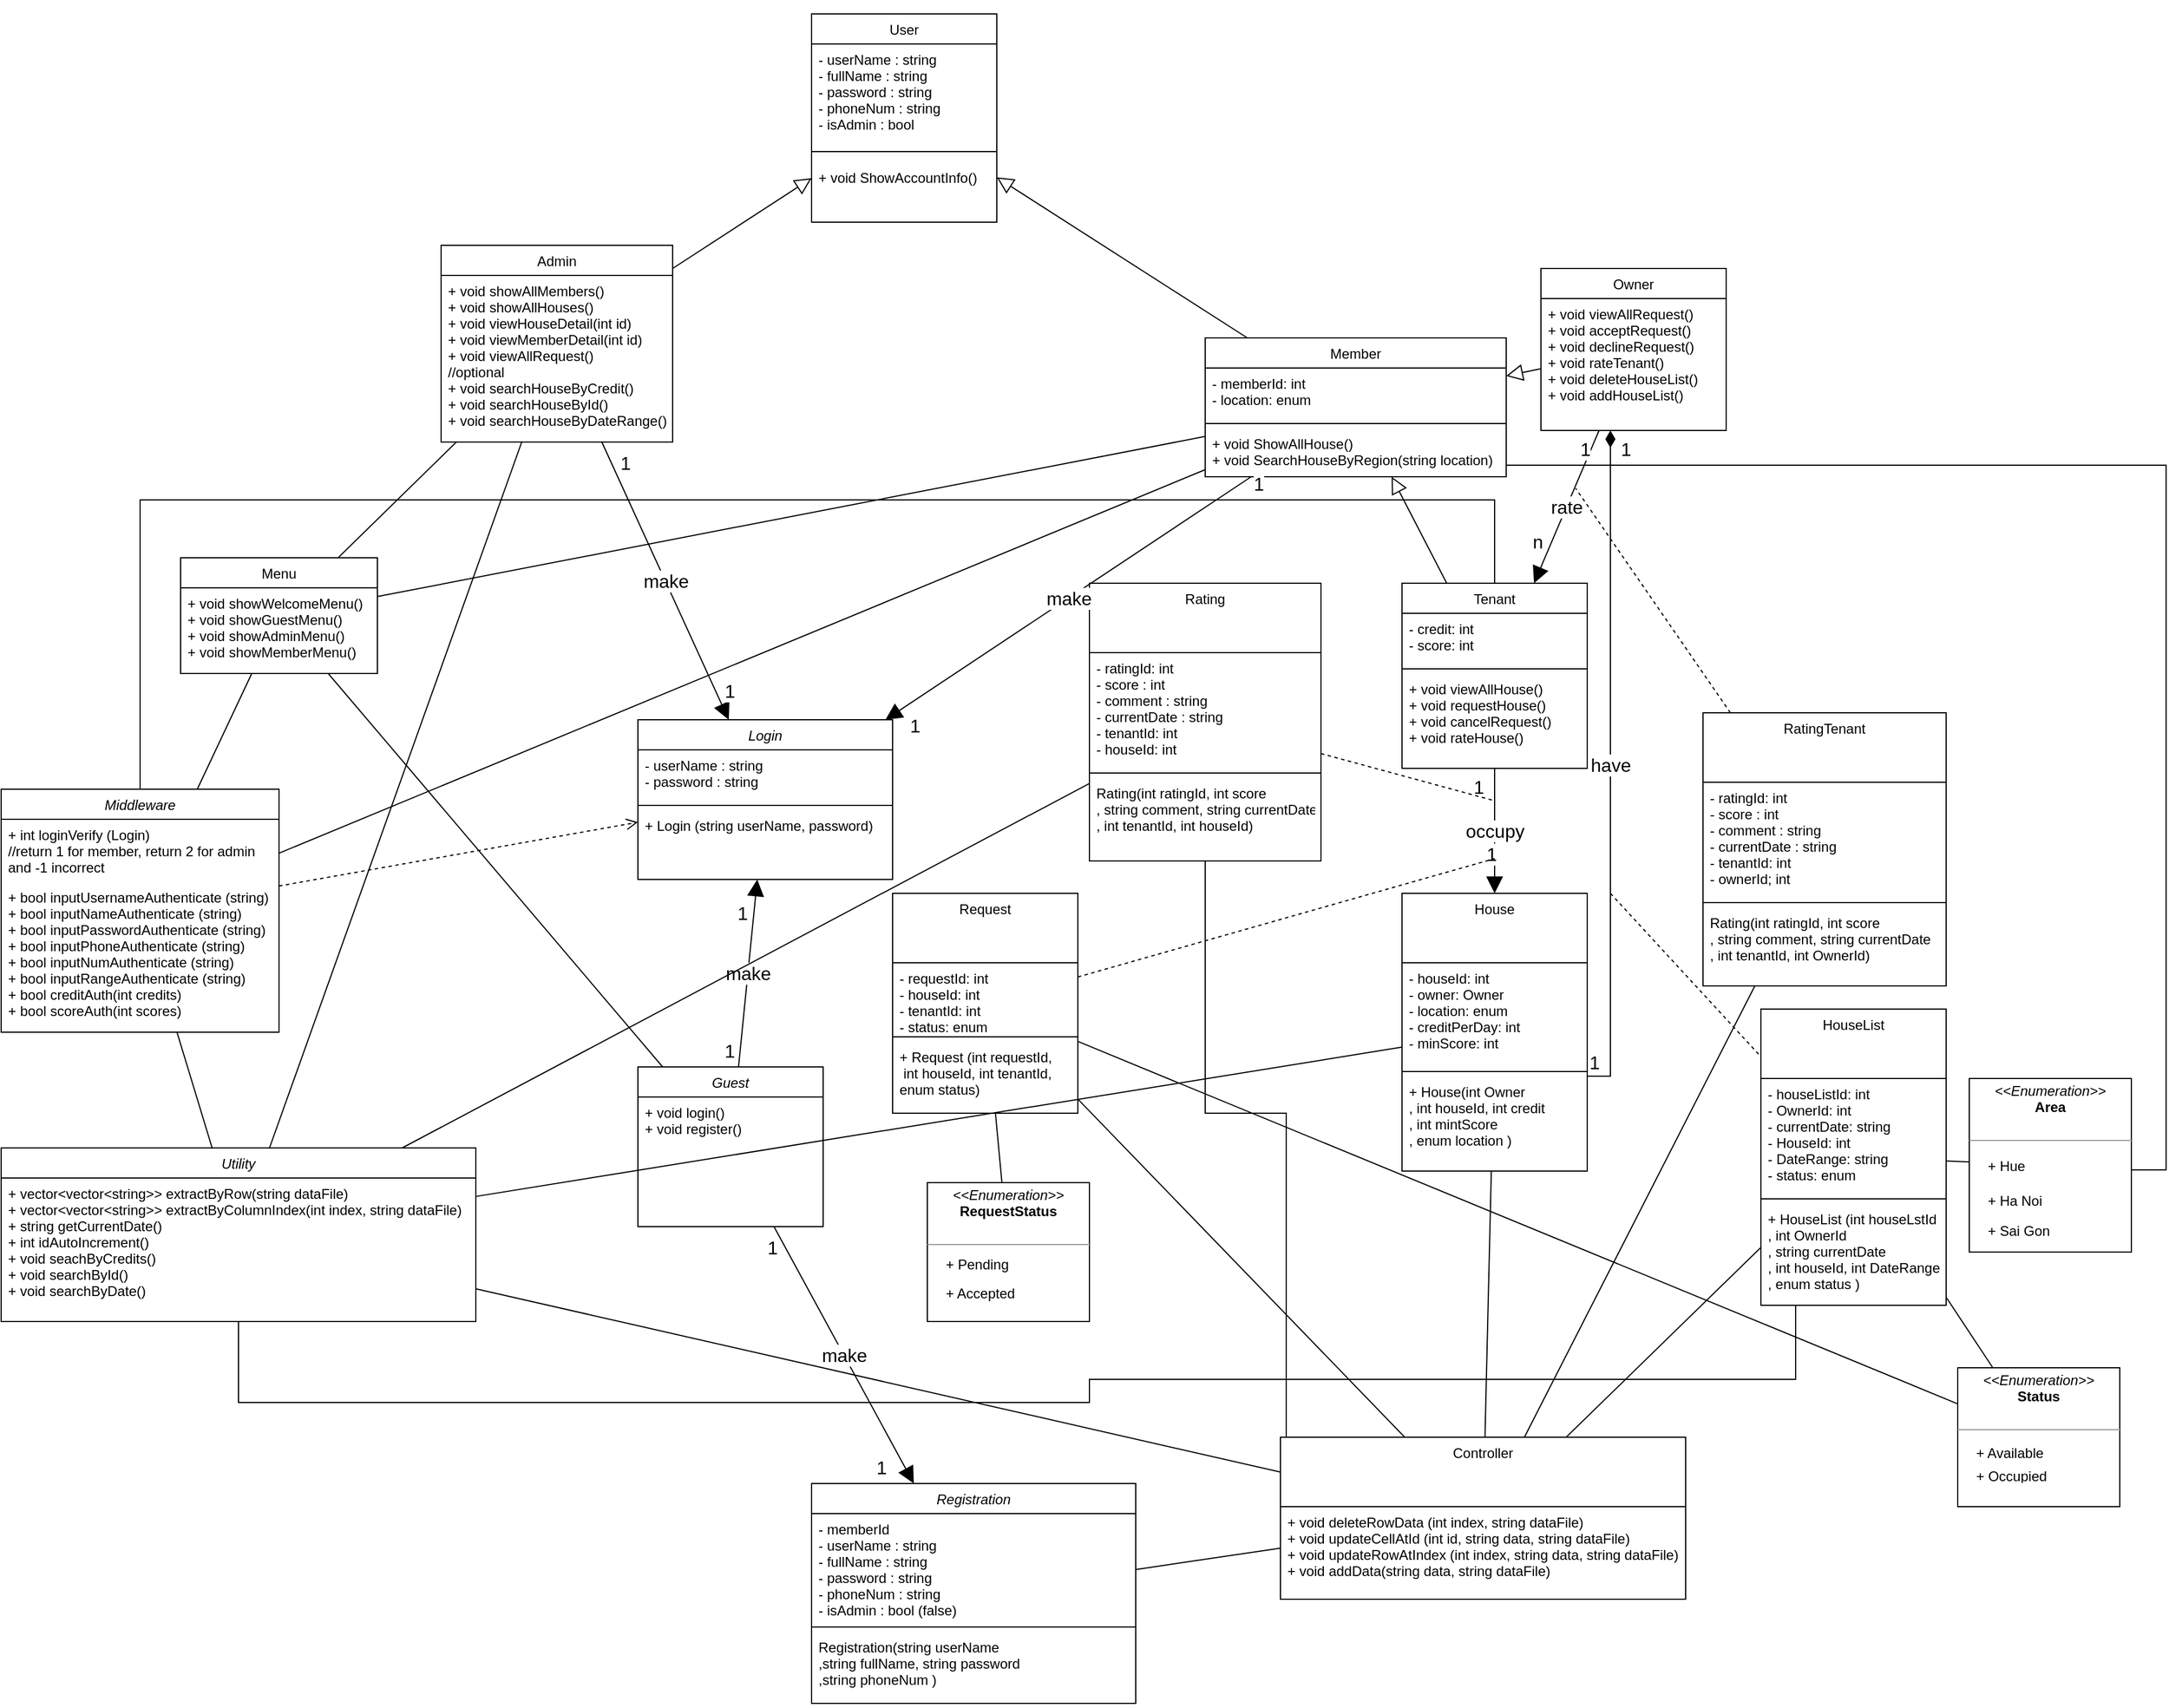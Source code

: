 <mxfile version="20.3.6" type="github">
  <diagram id="C5RBs43oDa-KdzZeNtuy" name="Page-1">
    <mxGraphModel dx="2893" dy="1963" grid="1" gridSize="10" guides="1" tooltips="1" connect="1" arrows="1" fold="1" page="1" pageScale="1" pageWidth="827" pageHeight="1169" math="0" shadow="0">
      <root>
        <mxCell id="WIyWlLk6GJQsqaUBKTNV-0" />
        <mxCell id="WIyWlLk6GJQsqaUBKTNV-1" parent="WIyWlLk6GJQsqaUBKTNV-0" />
        <mxCell id="zkfFHV4jXpPFQw0GAbJ--0" value="Member" style="swimlane;fontStyle=0;align=center;verticalAlign=top;childLayout=stackLayout;horizontal=1;startSize=26;horizontalStack=0;resizeParent=1;resizeLast=0;collapsible=1;marginBottom=0;rounded=0;shadow=0;strokeWidth=1;" parent="WIyWlLk6GJQsqaUBKTNV-1" vertex="1">
          <mxGeometry x="360" y="-350" width="260" height="120" as="geometry">
            <mxRectangle x="230" y="140" width="160" height="26" as="alternateBounds" />
          </mxGeometry>
        </mxCell>
        <mxCell id="zkfFHV4jXpPFQw0GAbJ--1" value="- memberId: int&#xa;- location: enum" style="text;align=left;verticalAlign=top;spacingLeft=4;spacingRight=4;overflow=hidden;rotatable=0;points=[[0,0.5],[1,0.5]];portConstraint=eastwest;" parent="zkfFHV4jXpPFQw0GAbJ--0" vertex="1">
          <mxGeometry y="26" width="260" height="44" as="geometry" />
        </mxCell>
        <mxCell id="zkfFHV4jXpPFQw0GAbJ--4" value="" style="line;html=1;strokeWidth=1;align=left;verticalAlign=middle;spacingTop=-1;spacingLeft=3;spacingRight=3;rotatable=0;labelPosition=right;points=[];portConstraint=eastwest;" parent="zkfFHV4jXpPFQw0GAbJ--0" vertex="1">
          <mxGeometry y="70" width="260" height="8" as="geometry" />
        </mxCell>
        <mxCell id="zkfFHV4jXpPFQw0GAbJ--5" value="+ void ShowAllHouse()&#xa;+ void SearchHouseByRegion(string location)" style="text;align=left;verticalAlign=top;spacingLeft=4;spacingRight=4;overflow=hidden;rotatable=0;points=[[0,0.5],[1,0.5]];portConstraint=eastwest;" parent="zkfFHV4jXpPFQw0GAbJ--0" vertex="1">
          <mxGeometry y="78" width="260" height="42" as="geometry" />
        </mxCell>
        <mxCell id="zkfFHV4jXpPFQw0GAbJ--17" value="House" style="swimlane;fontStyle=0;align=center;verticalAlign=top;childLayout=stackLayout;horizontal=1;startSize=60;horizontalStack=0;resizeParent=1;resizeLast=0;collapsible=1;marginBottom=0;rounded=0;shadow=0;strokeWidth=1;" parent="WIyWlLk6GJQsqaUBKTNV-1" vertex="1">
          <mxGeometry x="530" y="130" width="160" height="240" as="geometry">
            <mxRectangle x="550" y="140" width="160" height="26" as="alternateBounds" />
          </mxGeometry>
        </mxCell>
        <mxCell id="zkfFHV4jXpPFQw0GAbJ--18" value="- houseId: int&#xa;- owner: Owner&#xa;- location: enum&#xa;- creditPerDay: int &#xa;- minScore: int" style="text;align=left;verticalAlign=top;spacingLeft=4;spacingRight=4;overflow=hidden;rotatable=0;points=[[0,0.5],[1,0.5]];portConstraint=eastwest;" parent="zkfFHV4jXpPFQw0GAbJ--17" vertex="1">
          <mxGeometry y="60" width="160" height="90" as="geometry" />
        </mxCell>
        <mxCell id="zkfFHV4jXpPFQw0GAbJ--23" value="" style="line;html=1;strokeWidth=1;align=left;verticalAlign=middle;spacingTop=-1;spacingLeft=3;spacingRight=3;rotatable=0;labelPosition=right;points=[];portConstraint=eastwest;" parent="zkfFHV4jXpPFQw0GAbJ--17" vertex="1">
          <mxGeometry y="150" width="160" height="8" as="geometry" />
        </mxCell>
        <mxCell id="zkfFHV4jXpPFQw0GAbJ--24" value="+ House(int Owner&#xa;, int houseId, int credit&#xa;, int mintScore&#xa;, enum location )" style="text;align=left;verticalAlign=top;spacingLeft=4;spacingRight=4;overflow=hidden;rotatable=0;points=[[0,0.5],[1,0.5]];portConstraint=eastwest;" parent="zkfFHV4jXpPFQw0GAbJ--17" vertex="1">
          <mxGeometry y="158" width="160" height="82" as="geometry" />
        </mxCell>
        <mxCell id="nBUo0i6XYViC7IQc_473-5" value="Guest" style="swimlane;fontStyle=2;align=center;verticalAlign=top;childLayout=stackLayout;horizontal=1;startSize=26;horizontalStack=0;resizeParent=1;resizeLast=0;collapsible=1;marginBottom=0;rounded=0;shadow=0;strokeWidth=1;" vertex="1" parent="WIyWlLk6GJQsqaUBKTNV-1">
          <mxGeometry x="-130" y="280" width="160" height="138" as="geometry">
            <mxRectangle x="230" y="140" width="160" height="26" as="alternateBounds" />
          </mxGeometry>
        </mxCell>
        <mxCell id="nBUo0i6XYViC7IQc_473-336" value="+ void login()&#xa;+ void register()" style="text;align=left;verticalAlign=top;spacingLeft=4;spacingRight=4;overflow=hidden;rotatable=0;points=[[0,0.5],[1,0.5]];portConstraint=eastwest;" vertex="1" parent="nBUo0i6XYViC7IQc_473-5">
          <mxGeometry y="26" width="160" height="44" as="geometry" />
        </mxCell>
        <mxCell id="nBUo0i6XYViC7IQc_473-11" value="Admin" style="swimlane;fontStyle=0;align=center;verticalAlign=top;childLayout=stackLayout;horizontal=1;startSize=26;horizontalStack=0;resizeParent=1;resizeLast=0;collapsible=1;marginBottom=0;rounded=0;shadow=0;strokeWidth=1;" vertex="1" parent="WIyWlLk6GJQsqaUBKTNV-1">
          <mxGeometry x="-300" y="-430" width="200" height="170" as="geometry">
            <mxRectangle x="230" y="140" width="160" height="26" as="alternateBounds" />
          </mxGeometry>
        </mxCell>
        <mxCell id="nBUo0i6XYViC7IQc_473-329" value="+ void showAllMembers()&#xa;+ void showAllHouses()&#xa;+ void viewHouseDetail(int id)&#xa;+ void viewMemberDetail(int id)&#xa;+ void viewAllRequest()&#xa;//optional&#xa;+ void searchHouseByCredit()&#xa;+ void searchHouseById()&#xa;+ void searchHouseByDateRange()" style="text;align=left;verticalAlign=top;spacingLeft=4;spacingRight=4;overflow=hidden;rotatable=0;points=[[0,0.5],[1,0.5]];portConstraint=eastwest;" vertex="1" parent="nBUo0i6XYViC7IQc_473-11">
          <mxGeometry y="26" width="200" height="144" as="geometry" />
        </mxCell>
        <mxCell id="nBUo0i6XYViC7IQc_473-29" value="Menu" style="swimlane;fontStyle=0;align=center;verticalAlign=top;childLayout=stackLayout;horizontal=1;startSize=26;horizontalStack=0;resizeParent=1;resizeLast=0;collapsible=1;marginBottom=0;rounded=0;shadow=0;strokeWidth=1;" vertex="1" parent="WIyWlLk6GJQsqaUBKTNV-1">
          <mxGeometry x="-525" y="-160" width="170" height="100" as="geometry">
            <mxRectangle x="230" y="140" width="160" height="26" as="alternateBounds" />
          </mxGeometry>
        </mxCell>
        <mxCell id="nBUo0i6XYViC7IQc_473-30" value="+ void showWelcomeMenu()&#xa;+ void showGuestMenu()&#xa;+ void showAdminMenu()&#xa;+ void showMemberMenu()" style="text;align=left;verticalAlign=top;spacingLeft=4;spacingRight=4;overflow=hidden;rotatable=0;points=[[0,0.5],[1,0.5]];portConstraint=eastwest;" vertex="1" parent="nBUo0i6XYViC7IQc_473-29">
          <mxGeometry y="26" width="170" height="74" as="geometry" />
        </mxCell>
        <mxCell id="nBUo0i6XYViC7IQc_473-96" value="User" style="swimlane;fontStyle=0;align=center;verticalAlign=top;childLayout=stackLayout;horizontal=1;startSize=26;horizontalStack=0;resizeParent=1;resizeLast=0;collapsible=1;marginBottom=0;rounded=0;shadow=0;strokeWidth=1;" vertex="1" parent="WIyWlLk6GJQsqaUBKTNV-1">
          <mxGeometry x="20" y="-630" width="160" height="180" as="geometry">
            <mxRectangle x="230" y="140" width="160" height="26" as="alternateBounds" />
          </mxGeometry>
        </mxCell>
        <mxCell id="nBUo0i6XYViC7IQc_473-97" value="- userName : string&#xa;- fullName : string &#xa;- password : string&#xa;- phoneNum : string&#xa;- isAdmin : bool" style="text;align=left;verticalAlign=top;spacingLeft=4;spacingRight=4;overflow=hidden;rotatable=0;points=[[0,0.5],[1,0.5]];portConstraint=eastwest;" vertex="1" parent="nBUo0i6XYViC7IQc_473-96">
          <mxGeometry y="26" width="160" height="84" as="geometry" />
        </mxCell>
        <mxCell id="nBUo0i6XYViC7IQc_473-100" value="" style="line;html=1;strokeWidth=1;align=left;verticalAlign=middle;spacingTop=-1;spacingLeft=3;spacingRight=3;rotatable=0;labelPosition=right;points=[];portConstraint=eastwest;" vertex="1" parent="nBUo0i6XYViC7IQc_473-96">
          <mxGeometry y="110" width="160" height="18" as="geometry" />
        </mxCell>
        <mxCell id="nBUo0i6XYViC7IQc_473-101" value="+ void ShowAccountInfo()" style="text;align=left;verticalAlign=top;spacingLeft=4;spacingRight=4;overflow=hidden;rotatable=0;points=[[0,0.5],[1,0.5]];portConstraint=eastwest;" vertex="1" parent="nBUo0i6XYViC7IQc_473-96">
          <mxGeometry y="128" width="160" height="52" as="geometry" />
        </mxCell>
        <mxCell id="nBUo0i6XYViC7IQc_473-102" value="" style="endArrow=block;html=1;endSize=12;startArrow=none;startSize=12;startFill=0;rounded=0;fontSize=16;fillColor=none;jumpSize=9;endFill=0;" edge="1" parent="WIyWlLk6GJQsqaUBKTNV-1" source="nBUo0i6XYViC7IQc_473-11" target="nBUo0i6XYViC7IQc_473-96">
          <mxGeometry relative="1" as="geometry">
            <mxPoint x="186" y="500" as="sourcePoint" />
            <mxPoint x="-130" y="500" as="targetPoint" />
          </mxGeometry>
        </mxCell>
        <mxCell id="nBUo0i6XYViC7IQc_473-105" value="" style="endArrow=block;html=1;endSize=12;startArrow=none;startSize=12;startFill=0;rounded=0;fontSize=16;fillColor=none;jumpSize=9;endFill=0;" edge="1" parent="WIyWlLk6GJQsqaUBKTNV-1" source="zkfFHV4jXpPFQw0GAbJ--0" target="nBUo0i6XYViC7IQc_473-96">
          <mxGeometry relative="1" as="geometry">
            <mxPoint x="424" y="315.763" as="sourcePoint" />
            <mxPoint x="310" y="269.997" as="targetPoint" />
          </mxGeometry>
        </mxCell>
        <mxCell id="nBUo0i6XYViC7IQc_473-106" style="edgeStyle=none;rounded=0;jumpSize=9;orthogonalLoop=1;jettySize=auto;html=1;exitX=0.75;exitY=0;exitDx=0;exitDy=0;strokeWidth=4;fontSize=16;startArrow=none;startFill=0;endArrow=block;endFill=0;startSize=12;endSize=9;fillColor=none;" edge="1" parent="WIyWlLk6GJQsqaUBKTNV-1" source="nBUo0i6XYViC7IQc_473-96" target="nBUo0i6XYViC7IQc_473-96">
          <mxGeometry relative="1" as="geometry" />
        </mxCell>
        <mxCell id="nBUo0i6XYViC7IQc_473-110" value="rate" style="endArrow=block;html=1;endSize=12;startArrow=none;startSize=12;startFill=0;rounded=0;fontSize=16;fillColor=none;jumpSize=9;endFill=1;" edge="1" parent="WIyWlLk6GJQsqaUBKTNV-1" source="nBUo0i6XYViC7IQc_473-140" target="nBUo0i6XYViC7IQc_473-116">
          <mxGeometry relative="1" as="geometry">
            <mxPoint x="670" y="-250" as="sourcePoint" />
            <mxPoint x="800" y="-170" as="targetPoint" />
          </mxGeometry>
        </mxCell>
        <mxCell id="nBUo0i6XYViC7IQc_473-111" value="n" style="edgeLabel;resizable=0;html=1;align=left;verticalAlign=top;fontSize=16;" connectable="0" vertex="1" parent="nBUo0i6XYViC7IQc_473-110">
          <mxGeometry x="-1" relative="1" as="geometry">
            <mxPoint x="-59" y="80" as="offset" />
          </mxGeometry>
        </mxCell>
        <mxCell id="nBUo0i6XYViC7IQc_473-112" value="1" style="edgeLabel;resizable=0;html=1;align=right;verticalAlign=top;fontSize=16;" connectable="0" vertex="1" parent="nBUo0i6XYViC7IQc_473-110">
          <mxGeometry x="1" relative="1" as="geometry">
            <mxPoint x="49" y="-132" as="offset" />
          </mxGeometry>
        </mxCell>
        <mxCell id="nBUo0i6XYViC7IQc_473-116" value="Tenant" style="swimlane;fontStyle=0;align=center;verticalAlign=top;childLayout=stackLayout;horizontal=1;startSize=26;horizontalStack=0;resizeParent=1;resizeLast=0;collapsible=1;marginBottom=0;rounded=0;shadow=0;strokeWidth=1;" vertex="1" parent="WIyWlLk6GJQsqaUBKTNV-1">
          <mxGeometry x="530" y="-138" width="160" height="160" as="geometry">
            <mxRectangle x="230" y="140" width="160" height="26" as="alternateBounds" />
          </mxGeometry>
        </mxCell>
        <mxCell id="nBUo0i6XYViC7IQc_473-117" value="- credit: int &#xa;- score: int" style="text;align=left;verticalAlign=top;spacingLeft=4;spacingRight=4;overflow=hidden;rotatable=0;points=[[0,0.5],[1,0.5]];portConstraint=eastwest;" vertex="1" parent="nBUo0i6XYViC7IQc_473-116">
          <mxGeometry y="26" width="160" height="44" as="geometry" />
        </mxCell>
        <mxCell id="nBUo0i6XYViC7IQc_473-120" value="" style="line;html=1;strokeWidth=1;align=left;verticalAlign=middle;spacingTop=-1;spacingLeft=3;spacingRight=3;rotatable=0;labelPosition=right;points=[];portConstraint=eastwest;" vertex="1" parent="nBUo0i6XYViC7IQc_473-116">
          <mxGeometry y="70" width="160" height="8" as="geometry" />
        </mxCell>
        <mxCell id="nBUo0i6XYViC7IQc_473-121" value="+ void viewAllHouse()&#xa;+ void requestHouse()&#xa;+ void cancelRequest()&#xa;+ void rateHouse()" style="text;align=left;verticalAlign=top;spacingLeft=4;spacingRight=4;overflow=hidden;rotatable=0;points=[[0,0.5],[1,0.5]];portConstraint=eastwest;" vertex="1" parent="nBUo0i6XYViC7IQc_473-116">
          <mxGeometry y="78" width="160" height="72" as="geometry" />
        </mxCell>
        <mxCell id="nBUo0i6XYViC7IQc_473-122" value="" style="endArrow=block;html=1;endSize=12;startArrow=none;startSize=12;startFill=0;rounded=0;fontSize=16;fillColor=none;jumpSize=9;endFill=0;" edge="1" parent="WIyWlLk6GJQsqaUBKTNV-1" source="nBUo0i6XYViC7IQc_473-116" target="zkfFHV4jXpPFQw0GAbJ--0">
          <mxGeometry relative="1" as="geometry">
            <mxPoint x="540" y="-230" as="sourcePoint" />
            <mxPoint x="750" y="-150" as="targetPoint" />
          </mxGeometry>
        </mxCell>
        <mxCell id="nBUo0i6XYViC7IQc_473-123" value="" style="endArrow=block;html=1;endSize=12;startArrow=none;startSize=12;startFill=0;rounded=0;fontSize=16;fillColor=none;jumpSize=9;endFill=0;" edge="1" parent="WIyWlLk6GJQsqaUBKTNV-1" source="nBUo0i6XYViC7IQc_473-140" target="zkfFHV4jXpPFQw0GAbJ--0">
          <mxGeometry relative="1" as="geometry">
            <mxPoint x="620" y="-250" as="sourcePoint" />
            <mxPoint x="610" y="-540" as="targetPoint" />
          </mxGeometry>
        </mxCell>
        <mxCell id="nBUo0i6XYViC7IQc_473-137" value="" style="endArrow=none;html=1;rounded=0;" edge="1" parent="WIyWlLk6GJQsqaUBKTNV-1" source="zkfFHV4jXpPFQw0GAbJ--17" target="nBUo0i6XYViC7IQc_473-177">
          <mxGeometry relative="1" as="geometry">
            <mxPoint x="-144" y="650" as="sourcePoint" />
            <mxPoint x="-24" y="900" as="targetPoint" />
          </mxGeometry>
        </mxCell>
        <mxCell id="nBUo0i6XYViC7IQc_473-140" value="Owner" style="swimlane;fontStyle=0;align=center;verticalAlign=top;childLayout=stackLayout;horizontal=1;startSize=26;horizontalStack=0;resizeParent=1;resizeLast=0;collapsible=1;marginBottom=0;rounded=0;shadow=0;strokeWidth=1;" vertex="1" parent="WIyWlLk6GJQsqaUBKTNV-1">
          <mxGeometry x="650" y="-410" width="160" height="140" as="geometry">
            <mxRectangle x="230" y="140" width="160" height="26" as="alternateBounds" />
          </mxGeometry>
        </mxCell>
        <mxCell id="nBUo0i6XYViC7IQc_473-145" value="+ void viewAllRequest()&#xa;+ void acceptRequest()&#xa;+ void declineRequest()&#xa;+ void rateTenant()&#xa;+ void deleteHouseList()&#xa;+ void addHouseList()" style="text;align=left;verticalAlign=top;spacingLeft=4;spacingRight=4;overflow=hidden;rotatable=0;points=[[0,0.5],[1,0.5]];portConstraint=eastwest;" vertex="1" parent="nBUo0i6XYViC7IQc_473-140">
          <mxGeometry y="26" width="160" height="114" as="geometry" />
        </mxCell>
        <mxCell id="nBUo0i6XYViC7IQc_473-151" value="Request" style="swimlane;fontStyle=0;align=center;verticalAlign=top;childLayout=stackLayout;horizontal=1;startSize=60;horizontalStack=0;resizeParent=1;resizeLast=0;collapsible=1;marginBottom=0;rounded=0;shadow=0;strokeWidth=1;" vertex="1" parent="WIyWlLk6GJQsqaUBKTNV-1">
          <mxGeometry x="90" y="130" width="160" height="190" as="geometry">
            <mxRectangle x="550" y="140" width="160" height="26" as="alternateBounds" />
          </mxGeometry>
        </mxCell>
        <mxCell id="nBUo0i6XYViC7IQc_473-152" value="- requestId: int &#xa;- houseId: int &#xa;- tenantId: int &#xa;- status: enum&#xa;" style="text;align=left;verticalAlign=top;spacingLeft=4;spacingRight=4;overflow=hidden;rotatable=0;points=[[0,0.5],[1,0.5]];portConstraint=eastwest;" vertex="1" parent="nBUo0i6XYViC7IQc_473-151">
          <mxGeometry y="60" width="160" height="60" as="geometry" />
        </mxCell>
        <mxCell id="nBUo0i6XYViC7IQc_473-157" value="" style="line;html=1;strokeWidth=1;align=left;verticalAlign=middle;spacingTop=-1;spacingLeft=3;spacingRight=3;rotatable=0;labelPosition=right;points=[];portConstraint=eastwest;" vertex="1" parent="nBUo0i6XYViC7IQc_473-151">
          <mxGeometry y="120" width="160" height="8" as="geometry" />
        </mxCell>
        <mxCell id="nBUo0i6XYViC7IQc_473-159" value="+ Request (int requestId,&#xa; int houseId, int tenantId, &#xa;enum status)" style="text;align=left;verticalAlign=top;spacingLeft=4;spacingRight=4;overflow=hidden;rotatable=0;points=[[0,0.5],[1,0.5]];portConstraint=eastwest;" vertex="1" parent="nBUo0i6XYViC7IQc_473-151">
          <mxGeometry y="128" width="160" height="62" as="geometry" />
        </mxCell>
        <mxCell id="nBUo0i6XYViC7IQc_473-167" value="Rating" style="swimlane;fontStyle=0;align=center;verticalAlign=top;childLayout=stackLayout;horizontal=1;startSize=60;horizontalStack=0;resizeParent=1;resizeLast=0;collapsible=1;marginBottom=0;rounded=0;shadow=0;strokeWidth=1;" vertex="1" parent="WIyWlLk6GJQsqaUBKTNV-1">
          <mxGeometry x="260" y="-138" width="200" height="240" as="geometry">
            <mxRectangle x="550" y="140" width="160" height="26" as="alternateBounds" />
          </mxGeometry>
        </mxCell>
        <mxCell id="nBUo0i6XYViC7IQc_473-168" value="- ratingId: int&#xa;- score : int &#xa;- comment : string&#xa;- currentDate : string&#xa;- tenantId: int&#xa;- houseId: int" style="text;align=left;verticalAlign=top;spacingLeft=4;spacingRight=4;overflow=hidden;rotatable=0;points=[[0,0.5],[1,0.5]];portConstraint=eastwest;" vertex="1" parent="nBUo0i6XYViC7IQc_473-167">
          <mxGeometry y="60" width="200" height="100" as="geometry" />
        </mxCell>
        <mxCell id="nBUo0i6XYViC7IQc_473-173" value="" style="line;html=1;strokeWidth=1;align=left;verticalAlign=middle;spacingTop=-1;spacingLeft=3;spacingRight=3;rotatable=0;labelPosition=right;points=[];portConstraint=eastwest;" vertex="1" parent="nBUo0i6XYViC7IQc_473-167">
          <mxGeometry y="160" width="200" height="8" as="geometry" />
        </mxCell>
        <mxCell id="nBUo0i6XYViC7IQc_473-174" value="Rating(int ratingId, int score&#xa;, string comment, string currentDate&#xa;, int tenantId, int houseId)" style="text;align=left;verticalAlign=top;spacingLeft=4;spacingRight=4;overflow=hidden;rotatable=0;points=[[0,0.5],[1,0.5]];portConstraint=eastwest;" vertex="1" parent="nBUo0i6XYViC7IQc_473-167">
          <mxGeometry y="168" width="200" height="62" as="geometry" />
        </mxCell>
        <mxCell id="nBUo0i6XYViC7IQc_473-177" value="Controller" style="swimlane;fontStyle=0;align=center;verticalAlign=top;childLayout=stackLayout;horizontal=1;startSize=60;horizontalStack=0;resizeParent=1;resizeLast=0;collapsible=1;marginBottom=0;rounded=0;shadow=0;strokeWidth=1;" vertex="1" parent="WIyWlLk6GJQsqaUBKTNV-1">
          <mxGeometry x="425" y="600" width="350" height="140" as="geometry">
            <mxRectangle x="550" y="140" width="160" height="26" as="alternateBounds" />
          </mxGeometry>
        </mxCell>
        <mxCell id="nBUo0i6XYViC7IQc_473-184" value="+ void deleteRowData (int index, string dataFile)&#xa;+ void updateCellAtId (int id, string data, string dataFile)&#xa;+ void updateRowAtIndex (int index, string data, string dataFile)&#xa;+ void addData(string data, string dataFile) &#xa;&#xa; " style="text;align=left;verticalAlign=top;spacingLeft=4;spacingRight=4;overflow=hidden;rotatable=0;points=[[0,0.5],[1,0.5]];portConstraint=eastwest;" vertex="1" parent="nBUo0i6XYViC7IQc_473-177">
          <mxGeometry y="60" width="350" height="80" as="geometry" />
        </mxCell>
        <mxCell id="nBUo0i6XYViC7IQc_473-212" value="HouseList" style="swimlane;fontStyle=0;align=center;verticalAlign=top;childLayout=stackLayout;horizontal=1;startSize=60;horizontalStack=0;resizeParent=1;resizeLast=0;collapsible=1;marginBottom=0;rounded=0;shadow=0;strokeWidth=1;" vertex="1" parent="WIyWlLk6GJQsqaUBKTNV-1">
          <mxGeometry x="840" y="230" width="160" height="256" as="geometry">
            <mxRectangle x="550" y="140" width="160" height="26" as="alternateBounds" />
          </mxGeometry>
        </mxCell>
        <mxCell id="nBUo0i6XYViC7IQc_473-213" value="- houseListId: int&#xa;- OwnerId: int&#xa;- currentDate: string&#xa;- HouseId: int&#xa;- DateRange: string&#xa;- status: enum " style="text;align=left;verticalAlign=top;spacingLeft=4;spacingRight=4;overflow=hidden;rotatable=0;points=[[0,0.5],[1,0.5]];portConstraint=eastwest;" vertex="1" parent="nBUo0i6XYViC7IQc_473-212">
          <mxGeometry y="60" width="160" height="100" as="geometry" />
        </mxCell>
        <mxCell id="nBUo0i6XYViC7IQc_473-218" value="" style="line;html=1;strokeWidth=1;align=left;verticalAlign=middle;spacingTop=-1;spacingLeft=3;spacingRight=3;rotatable=0;labelPosition=right;points=[];portConstraint=eastwest;" vertex="1" parent="nBUo0i6XYViC7IQc_473-212">
          <mxGeometry y="160" width="160" height="8" as="geometry" />
        </mxCell>
        <mxCell id="nBUo0i6XYViC7IQc_473-348" value="+ HouseList (int houseLstId&#xa;, int OwnerId&#xa;, string currentDate&#xa;, int houseId, int DateRange&#xa;, enum status )" style="text;align=left;verticalAlign=top;spacingLeft=4;spacingRight=4;overflow=hidden;rotatable=0;points=[[0,0.5],[1,0.5]];portConstraint=eastwest;" vertex="1" parent="nBUo0i6XYViC7IQc_473-212">
          <mxGeometry y="168" width="160" height="80" as="geometry" />
        </mxCell>
        <mxCell id="nBUo0i6XYViC7IQc_473-237" value="Registration" style="swimlane;fontStyle=2;align=center;verticalAlign=top;childLayout=stackLayout;horizontal=1;startSize=26;horizontalStack=0;resizeParent=1;resizeLast=0;collapsible=1;marginBottom=0;rounded=0;shadow=0;strokeWidth=1;" vertex="1" parent="WIyWlLk6GJQsqaUBKTNV-1">
          <mxGeometry x="20" y="640" width="280" height="190" as="geometry">
            <mxRectangle x="230" y="140" width="160" height="26" as="alternateBounds" />
          </mxGeometry>
        </mxCell>
        <mxCell id="nBUo0i6XYViC7IQc_473-238" value="- memberId&#xa;- userName : string&#xa;- fullName : string &#xa;- password : string&#xa;- phoneNum : string&#xa;- isAdmin : bool (false)&#xa;" style="text;align=left;verticalAlign=top;spacingLeft=4;spacingRight=4;overflow=hidden;rotatable=0;points=[[0,0.5],[1,0.5]];portConstraint=eastwest;" vertex="1" parent="nBUo0i6XYViC7IQc_473-237">
          <mxGeometry y="26" width="280" height="94" as="geometry" />
        </mxCell>
        <mxCell id="nBUo0i6XYViC7IQc_473-242" value="" style="line;html=1;strokeWidth=1;align=left;verticalAlign=middle;spacingTop=-1;spacingLeft=3;spacingRight=3;rotatable=0;labelPosition=right;points=[];portConstraint=eastwest;" vertex="1" parent="nBUo0i6XYViC7IQc_473-237">
          <mxGeometry y="120" width="280" height="8" as="geometry" />
        </mxCell>
        <mxCell id="nBUo0i6XYViC7IQc_473-243" value="Registration(string userName&#xa;,string fullName, string password&#xa;,string phoneNum )" style="text;align=left;verticalAlign=top;spacingLeft=4;spacingRight=4;overflow=hidden;rotatable=0;points=[[0,0.5],[1,0.5]];portConstraint=eastwest;" vertex="1" parent="nBUo0i6XYViC7IQc_473-237">
          <mxGeometry y="128" width="280" height="62" as="geometry" />
        </mxCell>
        <mxCell id="nBUo0i6XYViC7IQc_473-249" value="Middleware" style="swimlane;fontStyle=2;align=center;verticalAlign=top;childLayout=stackLayout;horizontal=1;startSize=26;horizontalStack=0;resizeParent=1;resizeLast=0;collapsible=1;marginBottom=0;rounded=0;shadow=0;strokeWidth=1;" vertex="1" parent="WIyWlLk6GJQsqaUBKTNV-1">
          <mxGeometry x="-680" y="40" width="240" height="210" as="geometry">
            <mxRectangle x="230" y="140" width="160" height="26" as="alternateBounds" />
          </mxGeometry>
        </mxCell>
        <mxCell id="nBUo0i6XYViC7IQc_473-254" value="+ int loginVerify (Login) &#xa;//return 1 for member, return 2 for admin&#xa;and -1 incorrect&#xa; " style="text;align=left;verticalAlign=top;spacingLeft=4;spacingRight=4;overflow=hidden;rotatable=0;points=[[0,0.5],[1,0.5]];portConstraint=eastwest;" vertex="1" parent="nBUo0i6XYViC7IQc_473-249">
          <mxGeometry y="26" width="240" height="54" as="geometry" />
        </mxCell>
        <mxCell id="nBUo0i6XYViC7IQc_473-22" value="+ bool inputUsernameAuthenticate (string)&#xa;+ bool inputNameAuthenticate (string)&#xa;+ bool inputPasswordAuthenticate (string)&#xa;+ bool inputPhoneAuthenticate (string)&#xa;+ bool inputNumAuthenticate (string)&#xa;+ bool inputRangeAuthenticate (string) &#xa;+ bool creditAuth(int credits) &#xa;+ bool scoreAuth(int scores)" style="text;align=left;verticalAlign=top;spacingLeft=4;spacingRight=4;overflow=hidden;rotatable=0;points=[[0,0.5],[1,0.5]];portConstraint=eastwest;" vertex="1" parent="nBUo0i6XYViC7IQc_473-249">
          <mxGeometry y="80" width="240" height="130" as="geometry" />
        </mxCell>
        <mxCell id="nBUo0i6XYViC7IQc_473-255" value="Login" style="swimlane;fontStyle=2;align=center;verticalAlign=top;childLayout=stackLayout;horizontal=1;startSize=26;horizontalStack=0;resizeParent=1;resizeLast=0;collapsible=1;marginBottom=0;rounded=0;shadow=0;strokeWidth=1;" vertex="1" parent="WIyWlLk6GJQsqaUBKTNV-1">
          <mxGeometry x="-130" y="-20" width="220" height="138" as="geometry">
            <mxRectangle x="230" y="140" width="160" height="26" as="alternateBounds" />
          </mxGeometry>
        </mxCell>
        <mxCell id="nBUo0i6XYViC7IQc_473-256" value="- userName : string &#xa;- password : string&#xa;" style="text;align=left;verticalAlign=top;spacingLeft=4;spacingRight=4;overflow=hidden;rotatable=0;points=[[0,0.5],[1,0.5]];portConstraint=eastwest;" vertex="1" parent="nBUo0i6XYViC7IQc_473-255">
          <mxGeometry y="26" width="220" height="44" as="geometry" />
        </mxCell>
        <mxCell id="nBUo0i6XYViC7IQc_473-259" value="" style="line;html=1;strokeWidth=1;align=left;verticalAlign=middle;spacingTop=-1;spacingLeft=3;spacingRight=3;rotatable=0;labelPosition=right;points=[];portConstraint=eastwest;" vertex="1" parent="nBUo0i6XYViC7IQc_473-255">
          <mxGeometry y="70" width="220" height="8" as="geometry" />
        </mxCell>
        <mxCell id="nBUo0i6XYViC7IQc_473-306" value="+ Login (string userName, password)" style="text;align=left;verticalAlign=top;spacingLeft=4;spacingRight=4;overflow=hidden;rotatable=0;points=[[0,0.5],[1,0.5]];portConstraint=eastwest;" vertex="1" parent="nBUo0i6XYViC7IQc_473-255">
          <mxGeometry y="78" width="220" height="44" as="geometry" />
        </mxCell>
        <mxCell id="nBUo0i6XYViC7IQc_473-261" value="make" style="endArrow=block;html=1;endSize=12;startArrow=none;startSize=12;startFill=0;rounded=0;fontSize=16;fillColor=none;jumpSize=9;endFill=1;" edge="1" parent="WIyWlLk6GJQsqaUBKTNV-1" source="nBUo0i6XYViC7IQc_473-5" target="nBUo0i6XYViC7IQc_473-237">
          <mxGeometry relative="1" as="geometry">
            <mxPoint x="380" y="870" as="sourcePoint" />
            <mxPoint x="470" y="920" as="targetPoint" />
          </mxGeometry>
        </mxCell>
        <mxCell id="nBUo0i6XYViC7IQc_473-262" value="1" style="edgeLabel;resizable=0;html=1;align=left;verticalAlign=top;fontSize=16;" connectable="0" vertex="1" parent="nBUo0i6XYViC7IQc_473-261">
          <mxGeometry x="-1" relative="1" as="geometry">
            <mxPoint x="-8" y="2" as="offset" />
          </mxGeometry>
        </mxCell>
        <mxCell id="nBUo0i6XYViC7IQc_473-263" value="1" style="edgeLabel;resizable=0;html=1;align=right;verticalAlign=top;fontSize=16;" connectable="0" vertex="1" parent="nBUo0i6XYViC7IQc_473-261">
          <mxGeometry x="1" relative="1" as="geometry">
            <mxPoint x="-23" y="-30" as="offset" />
          </mxGeometry>
        </mxCell>
        <mxCell id="nBUo0i6XYViC7IQc_473-264" value="make" style="endArrow=block;html=1;endSize=12;startArrow=none;startSize=12;startFill=0;rounded=0;fontSize=16;fillColor=none;jumpSize=9;endFill=1;" edge="1" parent="WIyWlLk6GJQsqaUBKTNV-1" source="nBUo0i6XYViC7IQc_473-5" target="nBUo0i6XYViC7IQc_473-255">
          <mxGeometry relative="1" as="geometry">
            <mxPoint x="-190" y="260" as="sourcePoint" />
            <mxPoint x="-80" y="200" as="targetPoint" />
          </mxGeometry>
        </mxCell>
        <mxCell id="nBUo0i6XYViC7IQc_473-265" value="1" style="edgeLabel;resizable=0;html=1;align=left;verticalAlign=top;fontSize=16;" connectable="0" vertex="1" parent="nBUo0i6XYViC7IQc_473-264">
          <mxGeometry x="-1" relative="1" as="geometry">
            <mxPoint x="-14" y="-30" as="offset" />
          </mxGeometry>
        </mxCell>
        <mxCell id="nBUo0i6XYViC7IQc_473-266" value="1" style="edgeLabel;resizable=0;html=1;align=right;verticalAlign=top;fontSize=16;" connectable="0" vertex="1" parent="nBUo0i6XYViC7IQc_473-264">
          <mxGeometry x="1" relative="1" as="geometry">
            <mxPoint x="-8" y="13" as="offset" />
          </mxGeometry>
        </mxCell>
        <mxCell id="nBUo0i6XYViC7IQc_473-271" value="Utility" style="swimlane;fontStyle=2;align=center;verticalAlign=top;childLayout=stackLayout;horizontal=1;startSize=26;horizontalStack=0;resizeParent=1;resizeLast=0;collapsible=1;marginBottom=0;rounded=0;shadow=0;strokeWidth=1;" vertex="1" parent="WIyWlLk6GJQsqaUBKTNV-1">
          <mxGeometry x="-680" y="350" width="410" height="150" as="geometry">
            <mxRectangle x="230" y="140" width="160" height="26" as="alternateBounds" />
          </mxGeometry>
        </mxCell>
        <mxCell id="nBUo0i6XYViC7IQc_473-274" value="+ vector&lt;vector&lt;string&gt;&gt; extractByRow(string dataFile)&#xa;+ vector&lt;vector&lt;string&gt;&gt; extractByColumnIndex(int index, string dataFile)&#xa;+ string getCurrentDate()&#xa;+ int idAutoIncrement()&#xa;+ void seachByCredits()&#xa;+ void searchById()&#xa;+ void searchByDate()" style="text;align=left;verticalAlign=top;spacingLeft=4;spacingRight=4;overflow=hidden;rotatable=0;points=[[0,0.5],[1,0.5]];portConstraint=eastwest;" vertex="1" parent="nBUo0i6XYViC7IQc_473-271">
          <mxGeometry y="26" width="410" height="124" as="geometry" />
        </mxCell>
        <mxCell id="nBUo0i6XYViC7IQc_473-280" value="" style="html=1;verticalAlign=bottom;endArrow=open;dashed=1;endSize=8;rounded=0;" edge="1" parent="WIyWlLk6GJQsqaUBKTNV-1" source="nBUo0i6XYViC7IQc_473-249" target="nBUo0i6XYViC7IQc_473-255">
          <mxGeometry relative="1" as="geometry">
            <mxPoint x="170" y="280" as="sourcePoint" />
            <mxPoint x="90" y="280" as="targetPoint" />
          </mxGeometry>
        </mxCell>
        <mxCell id="nBUo0i6XYViC7IQc_473-283" value="" style="endArrow=none;html=1;rounded=0;" edge="1" parent="WIyWlLk6GJQsqaUBKTNV-1" source="nBUo0i6XYViC7IQc_473-271" target="nBUo0i6XYViC7IQc_473-249">
          <mxGeometry relative="1" as="geometry">
            <mxPoint x="-340" y="280" as="sourcePoint" />
            <mxPoint x="-180" y="280" as="targetPoint" />
          </mxGeometry>
        </mxCell>
        <mxCell id="nBUo0i6XYViC7IQc_473-166" value="" style="html=1;verticalAlign=bottom;endArrow=none;dashed=1;endSize=8;rounded=0;endFill=0;" edge="1" parent="WIyWlLk6GJQsqaUBKTNV-1" source="nBUo0i6XYViC7IQc_473-291">
          <mxGeometry relative="1" as="geometry">
            <mxPoint x="835" y="-100" as="sourcePoint" />
            <mxPoint x="680" y="-220" as="targetPoint" />
          </mxGeometry>
        </mxCell>
        <mxCell id="nBUo0i6XYViC7IQc_473-146" value="occupy" style="endArrow=block;html=1;endSize=12;startArrow=none;startSize=12;startFill=0;rounded=0;fontSize=16;fillColor=none;jumpSize=9;endFill=1;" edge="1" parent="WIyWlLk6GJQsqaUBKTNV-1" source="nBUo0i6XYViC7IQc_473-116" target="zkfFHV4jXpPFQw0GAbJ--17">
          <mxGeometry relative="1" as="geometry">
            <mxPoint x="740" y="860" as="sourcePoint" />
            <mxPoint x="440" y="810" as="targetPoint" />
            <Array as="points" />
          </mxGeometry>
        </mxCell>
        <mxCell id="nBUo0i6XYViC7IQc_473-147" value="1" style="edgeLabel;resizable=0;html=1;align=left;verticalAlign=top;fontSize=16;" connectable="0" vertex="1" parent="nBUo0i6XYViC7IQc_473-146">
          <mxGeometry x="-1" relative="1" as="geometry">
            <mxPoint x="-20" as="offset" />
          </mxGeometry>
        </mxCell>
        <mxCell id="nBUo0i6XYViC7IQc_473-148" value="1" style="edgeLabel;resizable=0;html=1;align=right;verticalAlign=top;fontSize=16;" connectable="0" vertex="1" parent="nBUo0i6XYViC7IQc_473-146">
          <mxGeometry x="1" relative="1" as="geometry">
            <mxPoint x="2" y="-50" as="offset" />
          </mxGeometry>
        </mxCell>
        <mxCell id="nBUo0i6XYViC7IQc_473-149" value="" style="html=1;verticalAlign=bottom;endArrow=none;dashed=1;endSize=8;rounded=0;endFill=0;" edge="1" parent="WIyWlLk6GJQsqaUBKTNV-1" source="nBUo0i6XYViC7IQc_473-151">
          <mxGeometry relative="1" as="geometry">
            <mxPoint x="490" y="350" as="sourcePoint" />
            <mxPoint x="610" y="100" as="targetPoint" />
          </mxGeometry>
        </mxCell>
        <mxCell id="nBUo0i6XYViC7IQc_473-68" value="have" style="endArrow=diamondThin;html=1;endSize=12;startArrow=none;startSize=12;startFill=0;rounded=0;fontSize=16;fillColor=none;jumpSize=9;endFill=1;edgeStyle=orthogonalEdgeStyle;" edge="1" parent="WIyWlLk6GJQsqaUBKTNV-1" source="zkfFHV4jXpPFQw0GAbJ--17" target="nBUo0i6XYViC7IQc_473-140">
          <mxGeometry relative="1" as="geometry">
            <mxPoint x="870" y="-550" as="sourcePoint" />
            <mxPoint x="880" y="-440" as="targetPoint" />
            <Array as="points">
              <mxPoint x="710" y="288" />
            </Array>
          </mxGeometry>
        </mxCell>
        <mxCell id="nBUo0i6XYViC7IQc_473-69" value="1" style="edgeLabel;resizable=0;html=1;align=left;verticalAlign=top;fontSize=16;" connectable="0" vertex="1" parent="nBUo0i6XYViC7IQc_473-68">
          <mxGeometry x="-1" relative="1" as="geometry">
            <mxPoint y="-28" as="offset" />
          </mxGeometry>
        </mxCell>
        <mxCell id="nBUo0i6XYViC7IQc_473-70" value="1" style="edgeLabel;resizable=0;html=1;align=right;verticalAlign=top;fontSize=16;" connectable="0" vertex="1" parent="nBUo0i6XYViC7IQc_473-68">
          <mxGeometry x="1" relative="1" as="geometry">
            <mxPoint x="18" as="offset" />
          </mxGeometry>
        </mxCell>
        <mxCell id="nBUo0i6XYViC7IQc_473-288" value="" style="group" vertex="1" connectable="0" parent="WIyWlLk6GJQsqaUBKTNV-1">
          <mxGeometry x="1020" y="290" width="140" height="150" as="geometry" />
        </mxCell>
        <mxCell id="nBUo0i6XYViC7IQc_473-129" value="&lt;p style=&quot;margin:0px;margin-top:4px;text-align:center;&quot;&gt;&lt;i&gt;&amp;lt;&amp;lt;Enumeration&amp;gt;&amp;gt;&lt;/i&gt;&lt;br&gt;&lt;b&gt;Area&lt;/b&gt;&lt;br&gt;&lt;/p&gt;&lt;div&gt;&lt;b&gt;&lt;br&gt;&lt;/b&gt;&lt;/div&gt;&lt;hr size=&quot;1&quot;&gt;&lt;div style=&quot;height:2px;&quot;&gt;&lt;/div&gt;" style="verticalAlign=top;align=left;overflow=fill;fontSize=12;fontFamily=Helvetica;html=1;" vertex="1" parent="nBUo0i6XYViC7IQc_473-288">
          <mxGeometry width="140" height="150" as="geometry" />
        </mxCell>
        <mxCell id="nBUo0i6XYViC7IQc_473-202" value="+ Hue" style="text;strokeColor=none;fillColor=none;align=left;verticalAlign=top;spacingLeft=4;spacingRight=4;overflow=hidden;rotatable=0;points=[[0,0.5],[1,0.5]];portConstraint=eastwest;" vertex="1" parent="nBUo0i6XYViC7IQc_473-288">
          <mxGeometry x="10" y="62" width="100" height="26" as="geometry" />
        </mxCell>
        <mxCell id="nBUo0i6XYViC7IQc_473-203" value="+ Ha Noi" style="text;strokeColor=none;fillColor=none;align=left;verticalAlign=top;spacingLeft=4;spacingRight=4;overflow=hidden;rotatable=0;points=[[0,0.5],[1,0.5]];portConstraint=eastwest;" vertex="1" parent="nBUo0i6XYViC7IQc_473-288">
          <mxGeometry x="10" y="92" width="100" height="26" as="geometry" />
        </mxCell>
        <mxCell id="nBUo0i6XYViC7IQc_473-204" value="+ Sai Gon" style="text;strokeColor=none;fillColor=none;align=left;verticalAlign=top;spacingLeft=4;spacingRight=4;overflow=hidden;rotatable=0;points=[[0,0.5],[1,0.5]];portConstraint=eastwest;" vertex="1" parent="nBUo0i6XYViC7IQc_473-288">
          <mxGeometry x="10" y="118" width="100" height="26" as="geometry" />
        </mxCell>
        <mxCell id="nBUo0i6XYViC7IQc_473-221" value="" style="html=1;verticalAlign=bottom;endArrow=none;dashed=1;endSize=8;rounded=0;endFill=0;" edge="1" parent="WIyWlLk6GJQsqaUBKTNV-1" source="nBUo0i6XYViC7IQc_473-167">
          <mxGeometry relative="1" as="geometry">
            <mxPoint x="460" y="260" as="sourcePoint" />
            <mxPoint x="610" y="50" as="targetPoint" />
          </mxGeometry>
        </mxCell>
        <mxCell id="nBUo0i6XYViC7IQc_473-290" value="" style="endArrow=none;html=1;rounded=0;" edge="1" parent="WIyWlLk6GJQsqaUBKTNV-1" source="nBUo0i6XYViC7IQc_473-177" target="nBUo0i6XYViC7IQc_473-271">
          <mxGeometry relative="1" as="geometry">
            <mxPoint x="100.002" y="637" as="sourcePoint" />
            <mxPoint x="119.483" y="460" as="targetPoint" />
          </mxGeometry>
        </mxCell>
        <mxCell id="nBUo0i6XYViC7IQc_473-291" value="RatingTenant" style="swimlane;fontStyle=0;align=center;verticalAlign=top;childLayout=stackLayout;horizontal=1;startSize=60;horizontalStack=0;resizeParent=1;resizeLast=0;collapsible=1;marginBottom=0;rounded=0;shadow=0;strokeWidth=1;" vertex="1" parent="WIyWlLk6GJQsqaUBKTNV-1">
          <mxGeometry x="790" y="-26" width="210" height="236" as="geometry">
            <mxRectangle x="550" y="140" width="160" height="26" as="alternateBounds" />
          </mxGeometry>
        </mxCell>
        <mxCell id="nBUo0i6XYViC7IQc_473-351" value="- ratingId: int&#xa;- score : int &#xa;- comment : string&#xa;- currentDate : string&#xa;- tenantId: int&#xa;- ownerId; int" style="text;align=left;verticalAlign=top;spacingLeft=4;spacingRight=4;overflow=hidden;rotatable=0;points=[[0,0.5],[1,0.5]];portConstraint=eastwest;" vertex="1" parent="nBUo0i6XYViC7IQc_473-291">
          <mxGeometry y="60" width="210" height="100" as="geometry" />
        </mxCell>
        <mxCell id="nBUo0i6XYViC7IQc_473-297" value="" style="line;html=1;strokeWidth=1;align=left;verticalAlign=middle;spacingTop=-1;spacingLeft=3;spacingRight=3;rotatable=0;labelPosition=right;points=[];portConstraint=eastwest;" vertex="1" parent="nBUo0i6XYViC7IQc_473-291">
          <mxGeometry y="160" width="210" height="8" as="geometry" />
        </mxCell>
        <mxCell id="nBUo0i6XYViC7IQc_473-352" value="Rating(int ratingId, int score&#xa;, string comment, string currentDate&#xa;, int tenantId, int OwnerId)" style="text;align=left;verticalAlign=top;spacingLeft=4;spacingRight=4;overflow=hidden;rotatable=0;points=[[0,0.5],[1,0.5]];portConstraint=eastwest;" vertex="1" parent="nBUo0i6XYViC7IQc_473-291">
          <mxGeometry y="168" width="210" height="62" as="geometry" />
        </mxCell>
        <mxCell id="nBUo0i6XYViC7IQc_473-300" value="" style="endArrow=none;html=1;rounded=0;" edge="1" parent="WIyWlLk6GJQsqaUBKTNV-1" source="nBUo0i6XYViC7IQc_473-177" target="nBUo0i6XYViC7IQc_473-237">
          <mxGeometry relative="1" as="geometry">
            <mxPoint x="1521.53" y="775.293" as="sourcePoint" />
            <mxPoint x="858.461" y="640" as="targetPoint" />
          </mxGeometry>
        </mxCell>
        <mxCell id="nBUo0i6XYViC7IQc_473-301" value="" style="endArrow=none;html=1;rounded=0;" edge="1" parent="WIyWlLk6GJQsqaUBKTNV-1" source="nBUo0i6XYViC7IQc_473-212" target="nBUo0i6XYViC7IQc_473-177">
          <mxGeometry relative="1" as="geometry">
            <mxPoint x="827" y="620.088" as="sourcePoint" />
            <mxPoint x="757" y="639.904" as="targetPoint" />
          </mxGeometry>
        </mxCell>
        <mxCell id="nBUo0i6XYViC7IQc_473-302" value="" style="endArrow=none;html=1;rounded=0;" edge="1" parent="WIyWlLk6GJQsqaUBKTNV-1" source="nBUo0i6XYViC7IQc_473-151" target="nBUo0i6XYViC7IQc_473-177">
          <mxGeometry relative="1" as="geometry">
            <mxPoint x="427.21" y="406.605" as="sourcePoint" />
            <mxPoint x="360.003" y="476" as="targetPoint" />
          </mxGeometry>
        </mxCell>
        <mxCell id="nBUo0i6XYViC7IQc_473-303" value="" style="endArrow=none;html=1;rounded=0;edgeStyle=orthogonalEdgeStyle;" edge="1" parent="WIyWlLk6GJQsqaUBKTNV-1" source="nBUo0i6XYViC7IQc_473-167" target="nBUo0i6XYViC7IQc_473-177">
          <mxGeometry relative="1" as="geometry">
            <mxPoint x="413.21" y="230.005" as="sourcePoint" />
            <mxPoint x="346.003" y="299.4" as="targetPoint" />
            <Array as="points">
              <mxPoint x="360" y="320" />
              <mxPoint x="430" y="320" />
            </Array>
          </mxGeometry>
        </mxCell>
        <mxCell id="nBUo0i6XYViC7IQc_473-305" value="" style="endArrow=none;html=1;rounded=0;" edge="1" parent="WIyWlLk6GJQsqaUBKTNV-1" source="nBUo0i6XYViC7IQc_473-291" target="nBUo0i6XYViC7IQc_473-177">
          <mxGeometry relative="1" as="geometry">
            <mxPoint x="680" y="520.605" as="sourcePoint" />
            <mxPoint x="612.793" y="590" as="targetPoint" />
          </mxGeometry>
        </mxCell>
        <mxCell id="nBUo0i6XYViC7IQc_473-308" value="make" style="endArrow=block;html=1;endSize=12;startArrow=none;startSize=12;startFill=0;rounded=0;fontSize=16;fillColor=none;jumpSize=9;endFill=1;" edge="1" parent="WIyWlLk6GJQsqaUBKTNV-1" source="nBUo0i6XYViC7IQc_473-11" target="nBUo0i6XYViC7IQc_473-255">
          <mxGeometry relative="1" as="geometry">
            <mxPoint x="0.002" y="-110.5" as="sourcePoint" />
            <mxPoint x="14.018" y="-231.5" as="targetPoint" />
          </mxGeometry>
        </mxCell>
        <mxCell id="nBUo0i6XYViC7IQc_473-309" value="1" style="edgeLabel;resizable=0;html=1;align=left;verticalAlign=top;fontSize=16;" connectable="0" vertex="1" parent="nBUo0i6XYViC7IQc_473-308">
          <mxGeometry x="-1" relative="1" as="geometry">
            <mxPoint x="14" y="2" as="offset" />
          </mxGeometry>
        </mxCell>
        <mxCell id="nBUo0i6XYViC7IQc_473-310" value="1" style="edgeLabel;resizable=0;html=1;align=right;verticalAlign=top;fontSize=16;" connectable="0" vertex="1" parent="nBUo0i6XYViC7IQc_473-308">
          <mxGeometry x="1" relative="1" as="geometry">
            <mxPoint x="6" y="-41" as="offset" />
          </mxGeometry>
        </mxCell>
        <mxCell id="nBUo0i6XYViC7IQc_473-311" value="make" style="endArrow=block;html=1;endSize=12;startArrow=none;startSize=12;startFill=0;rounded=0;fontSize=16;fillColor=none;jumpSize=9;endFill=1;" edge="1" parent="WIyWlLk6GJQsqaUBKTNV-1" source="zkfFHV4jXpPFQw0GAbJ--0" target="nBUo0i6XYViC7IQc_473-255">
          <mxGeometry relative="1" as="geometry">
            <mxPoint x="110.002" y="-102" as="sourcePoint" />
            <mxPoint x="124.018" y="-223" as="targetPoint" />
          </mxGeometry>
        </mxCell>
        <mxCell id="nBUo0i6XYViC7IQc_473-312" value="1" style="edgeLabel;resizable=0;html=1;align=left;verticalAlign=top;fontSize=16;" connectable="0" vertex="1" parent="nBUo0i6XYViC7IQc_473-311">
          <mxGeometry x="-1" relative="1" as="geometry">
            <mxPoint y="-10" as="offset" />
          </mxGeometry>
        </mxCell>
        <mxCell id="nBUo0i6XYViC7IQc_473-313" value="1" style="edgeLabel;resizable=0;html=1;align=right;verticalAlign=top;fontSize=16;" connectable="0" vertex="1" parent="nBUo0i6XYViC7IQc_473-311">
          <mxGeometry x="1" relative="1" as="geometry">
            <mxPoint x="31" y="-11" as="offset" />
          </mxGeometry>
        </mxCell>
        <mxCell id="nBUo0i6XYViC7IQc_473-314" value="" style="endArrow=none;html=1;rounded=0;" edge="1" parent="WIyWlLk6GJQsqaUBKTNV-1" source="nBUo0i6XYViC7IQc_473-249" target="nBUo0i6XYViC7IQc_473-29">
          <mxGeometry relative="1" as="geometry">
            <mxPoint x="-650.001" y="48" as="sourcePoint" />
            <mxPoint x="-631.96" y="-102" as="targetPoint" />
          </mxGeometry>
        </mxCell>
        <mxCell id="nBUo0i6XYViC7IQc_473-316" value="" style="endArrow=none;html=1;rounded=0;" edge="1" parent="WIyWlLk6GJQsqaUBKTNV-1" source="zkfFHV4jXpPFQw0GAbJ--0" target="nBUo0i6XYViC7IQc_473-29">
          <mxGeometry relative="1" as="geometry">
            <mxPoint x="-430" y="10" as="sourcePoint" />
            <mxPoint x="-430" y="-50" as="targetPoint" />
          </mxGeometry>
        </mxCell>
        <mxCell id="nBUo0i6XYViC7IQc_473-317" value="" style="endArrow=none;html=1;rounded=0;" edge="1" parent="WIyWlLk6GJQsqaUBKTNV-1" source="nBUo0i6XYViC7IQc_473-11" target="nBUo0i6XYViC7IQc_473-29">
          <mxGeometry relative="1" as="geometry">
            <mxPoint x="370" y="-246.364" as="sourcePoint" />
            <mxPoint x="-345" y="-115.551" as="targetPoint" />
          </mxGeometry>
        </mxCell>
        <mxCell id="nBUo0i6XYViC7IQc_473-318" value="" style="endArrow=none;html=1;rounded=0;" edge="1" parent="WIyWlLk6GJQsqaUBKTNV-1" source="nBUo0i6XYViC7IQc_473-5" target="nBUo0i6XYViC7IQc_473-29">
          <mxGeometry relative="1" as="geometry">
            <mxPoint x="370" y="-246.364" as="sourcePoint" />
            <mxPoint x="-345" y="-115.551" as="targetPoint" />
          </mxGeometry>
        </mxCell>
        <mxCell id="nBUo0i6XYViC7IQc_473-321" value="" style="endArrow=none;html=1;rounded=0;" edge="1" parent="WIyWlLk6GJQsqaUBKTNV-1" source="nBUo0i6XYViC7IQc_473-167" target="nBUo0i6XYViC7IQc_473-271">
          <mxGeometry relative="1" as="geometry">
            <mxPoint x="210" y="365.699" as="sourcePoint" />
            <mxPoint x="-400" y="240.002" as="targetPoint" />
          </mxGeometry>
        </mxCell>
        <mxCell id="nBUo0i6XYViC7IQc_473-325" value="" style="endArrow=none;html=1;rounded=0;" edge="1" parent="WIyWlLk6GJQsqaUBKTNV-1" source="nBUo0i6XYViC7IQc_473-11" target="nBUo0i6XYViC7IQc_473-271">
          <mxGeometry relative="1" as="geometry">
            <mxPoint x="61.84" y="60.0" as="sourcePoint" />
            <mxPoint x="-510.004" y="340.03" as="targetPoint" />
          </mxGeometry>
        </mxCell>
        <mxCell id="nBUo0i6XYViC7IQc_473-331" value="" style="endArrow=none;html=1;rounded=0;" edge="1" parent="WIyWlLk6GJQsqaUBKTNV-1" source="nBUo0i6XYViC7IQc_473-249" target="zkfFHV4jXpPFQw0GAbJ--0">
          <mxGeometry relative="1" as="geometry">
            <mxPoint x="-500.588" y="50" as="sourcePoint" />
            <mxPoint x="-453.529" y="-50" as="targetPoint" />
          </mxGeometry>
        </mxCell>
        <mxCell id="nBUo0i6XYViC7IQc_473-337" value="" style="endArrow=none;html=1;rounded=0;" edge="1" parent="WIyWlLk6GJQsqaUBKTNV-1" source="nBUo0i6XYViC7IQc_473-129" target="nBUo0i6XYViC7IQc_473-212">
          <mxGeometry relative="1" as="geometry">
            <mxPoint x="1186.263" y="340" as="sourcePoint" />
            <mxPoint x="949.996" y="734" as="targetPoint" />
          </mxGeometry>
        </mxCell>
        <mxCell id="nBUo0i6XYViC7IQc_473-338" value="" style="endArrow=none;html=1;rounded=0;edgeStyle=orthogonalEdgeStyle;" edge="1" parent="WIyWlLk6GJQsqaUBKTNV-1" source="nBUo0i6XYViC7IQc_473-129" target="zkfFHV4jXpPFQw0GAbJ--0">
          <mxGeometry relative="1" as="geometry">
            <mxPoint x="990" y="386" as="sourcePoint" />
            <mxPoint x="560" y="-330" as="targetPoint" />
            <Array as="points">
              <mxPoint x="1190" y="369" />
              <mxPoint x="1190" y="-240" />
            </Array>
          </mxGeometry>
        </mxCell>
        <mxCell id="nBUo0i6XYViC7IQc_473-340" value="" style="html=1;verticalAlign=bottom;endArrow=none;dashed=1;endSize=8;rounded=0;endFill=0;" edge="1" parent="WIyWlLk6GJQsqaUBKTNV-1" target="nBUo0i6XYViC7IQc_473-212">
          <mxGeometry relative="1" as="geometry">
            <mxPoint x="710" y="130" as="sourcePoint" />
            <mxPoint x="610" y="110" as="targetPoint" />
          </mxGeometry>
        </mxCell>
        <mxCell id="nBUo0i6XYViC7IQc_473-341" value="" style="endArrow=none;html=1;rounded=0;edgeStyle=orthogonalEdgeStyle;" edge="1" parent="WIyWlLk6GJQsqaUBKTNV-1" source="nBUo0i6XYViC7IQc_473-212" target="nBUo0i6XYViC7IQc_473-274">
          <mxGeometry relative="1" as="geometry">
            <mxPoint x="723.7" y="380.001" as="sourcePoint" />
            <mxPoint x="160.0" y="659.43" as="targetPoint" />
            <Array as="points">
              <mxPoint x="870" y="550" />
              <mxPoint x="260" y="550" />
              <mxPoint x="260" y="570" />
              <mxPoint x="-475" y="570" />
            </Array>
          </mxGeometry>
        </mxCell>
        <mxCell id="nBUo0i6XYViC7IQc_473-342" value="" style="group" vertex="1" connectable="0" parent="WIyWlLk6GJQsqaUBKTNV-1">
          <mxGeometry x="1010" y="540" width="140" height="120" as="geometry" />
        </mxCell>
        <mxCell id="nBUo0i6XYViC7IQc_473-343" value="&lt;p style=&quot;margin:0px;margin-top:4px;text-align:center;&quot;&gt;&lt;i&gt;&amp;lt;&amp;lt;Enumeration&amp;gt;&amp;gt;&lt;/i&gt;&lt;br&gt;&lt;b&gt;Status&lt;/b&gt;&lt;/p&gt;&lt;div&gt;&lt;b&gt;&lt;br&gt;&lt;/b&gt;&lt;/div&gt;&lt;hr size=&quot;1&quot;&gt;&lt;div style=&quot;height:2px;&quot;&gt;&lt;/div&gt;" style="verticalAlign=top;align=left;overflow=fill;fontSize=12;fontFamily=Helvetica;html=1;" vertex="1" parent="nBUo0i6XYViC7IQc_473-342">
          <mxGeometry width="140" height="120" as="geometry" />
        </mxCell>
        <mxCell id="nBUo0i6XYViC7IQc_473-344" value="+ Available" style="text;strokeColor=none;fillColor=none;align=left;verticalAlign=top;spacingLeft=4;spacingRight=4;overflow=hidden;rotatable=0;points=[[0,0.5],[1,0.5]];portConstraint=eastwest;" vertex="1" parent="nBUo0i6XYViC7IQc_473-342">
          <mxGeometry x="10" y="59.997" width="100" height="15.326" as="geometry" />
        </mxCell>
        <mxCell id="nBUo0i6XYViC7IQc_473-345" value="+ Occupied" style="text;strokeColor=none;fillColor=none;align=left;verticalAlign=top;spacingLeft=4;spacingRight=4;overflow=hidden;rotatable=0;points=[[0,0.5],[1,0.5]];portConstraint=eastwest;" vertex="1" parent="nBUo0i6XYViC7IQc_473-342">
          <mxGeometry x="10" y="79.996" width="100" height="15.326" as="geometry" />
        </mxCell>
        <mxCell id="nBUo0i6XYViC7IQc_473-347" value="" style="endArrow=none;html=1;rounded=0;" edge="1" parent="WIyWlLk6GJQsqaUBKTNV-1" source="nBUo0i6XYViC7IQc_473-343" target="nBUo0i6XYViC7IQc_473-212">
          <mxGeometry relative="1" as="geometry">
            <mxPoint x="990" y="390.278" as="sourcePoint" />
            <mxPoint x="960" y="395.111" as="targetPoint" />
          </mxGeometry>
        </mxCell>
        <mxCell id="nBUo0i6XYViC7IQc_473-349" value="" style="endArrow=none;html=1;rounded=0;" edge="1" parent="WIyWlLk6GJQsqaUBKTNV-1" source="zkfFHV4jXpPFQw0GAbJ--17" target="nBUo0i6XYViC7IQc_473-271">
          <mxGeometry relative="1" as="geometry">
            <mxPoint x="250" y="80.571" as="sourcePoint" />
            <mxPoint x="-313.7" y="360" as="targetPoint" />
          </mxGeometry>
        </mxCell>
        <mxCell id="nBUo0i6XYViC7IQc_473-350" value="" style="endArrow=none;html=1;rounded=0;edgeStyle=orthogonalEdgeStyle;" edge="1" parent="WIyWlLk6GJQsqaUBKTNV-1" source="nBUo0i6XYViC7IQc_473-249" target="nBUo0i6XYViC7IQc_473-116">
          <mxGeometry relative="1" as="geometry">
            <mxPoint x="-430" y="105.286" as="sourcePoint" />
            <mxPoint x="370" y="-226.143" as="targetPoint" />
            <Array as="points">
              <mxPoint x="-560" y="-210" />
              <mxPoint x="610" y="-210" />
            </Array>
          </mxGeometry>
        </mxCell>
        <mxCell id="nBUo0i6XYViC7IQc_473-355" value="" style="endArrow=none;html=1;rounded=0;" edge="1" parent="WIyWlLk6GJQsqaUBKTNV-1" source="nBUo0i6XYViC7IQc_473-343" target="nBUo0i6XYViC7IQc_473-151">
          <mxGeometry relative="1" as="geometry">
            <mxPoint x="1010" y="532.278" as="sourcePoint" />
            <mxPoint x="980" y="501.111" as="targetPoint" />
          </mxGeometry>
        </mxCell>
        <mxCell id="nBUo0i6XYViC7IQc_473-356" value="" style="group" vertex="1" connectable="0" parent="WIyWlLk6GJQsqaUBKTNV-1">
          <mxGeometry x="120" y="380" width="140" height="190" as="geometry" />
        </mxCell>
        <mxCell id="nBUo0i6XYViC7IQc_473-357" value="&lt;p style=&quot;margin:0px;margin-top:4px;text-align:center;&quot;&gt;&lt;i&gt;&amp;lt;&amp;lt;Enumeration&amp;gt;&amp;gt;&lt;/i&gt;&lt;br&gt;&lt;b&gt;RequestStatus&lt;/b&gt;&lt;/p&gt;&lt;div&gt;&lt;b&gt;&lt;br&gt;&lt;/b&gt;&lt;/div&gt;&lt;hr size=&quot;1&quot;&gt;&lt;div style=&quot;height:2px;&quot;&gt;&lt;/div&gt;" style="verticalAlign=top;align=left;overflow=fill;fontSize=12;fontFamily=Helvetica;html=1;" vertex="1" parent="nBUo0i6XYViC7IQc_473-356">
          <mxGeometry width="140" height="120" as="geometry" />
        </mxCell>
        <mxCell id="nBUo0i6XYViC7IQc_473-360" value="+ Pending" style="text;strokeColor=none;fillColor=none;align=left;verticalAlign=top;spacingLeft=4;spacingRight=4;overflow=hidden;rotatable=0;points=[[0,0.5],[1,0.5]];portConstraint=eastwest;" vertex="1" parent="nBUo0i6XYViC7IQc_473-356">
          <mxGeometry x="10" y="57.0" width="100" height="26" as="geometry" />
        </mxCell>
        <mxCell id="nBUo0i6XYViC7IQc_473-361" value="+ Accepted" style="text;strokeColor=none;fillColor=none;align=left;verticalAlign=top;spacingLeft=4;spacingRight=4;overflow=hidden;rotatable=0;points=[[0,0.5],[1,0.5]];portConstraint=eastwest;" vertex="1" parent="nBUo0i6XYViC7IQc_473-356">
          <mxGeometry x="10" y="82.0" width="100" height="26" as="geometry" />
        </mxCell>
        <mxCell id="nBUo0i6XYViC7IQc_473-362" value="" style="endArrow=none;html=1;rounded=0;" edge="1" parent="WIyWlLk6GJQsqaUBKTNV-1" source="nBUo0i6XYViC7IQc_473-151" target="nBUo0i6XYViC7IQc_473-357">
          <mxGeometry relative="1" as="geometry">
            <mxPoint x="218.82" y="340.001" as="sourcePoint" />
            <mxPoint x="501.18" y="632.21" as="targetPoint" />
          </mxGeometry>
        </mxCell>
      </root>
    </mxGraphModel>
  </diagram>
</mxfile>

